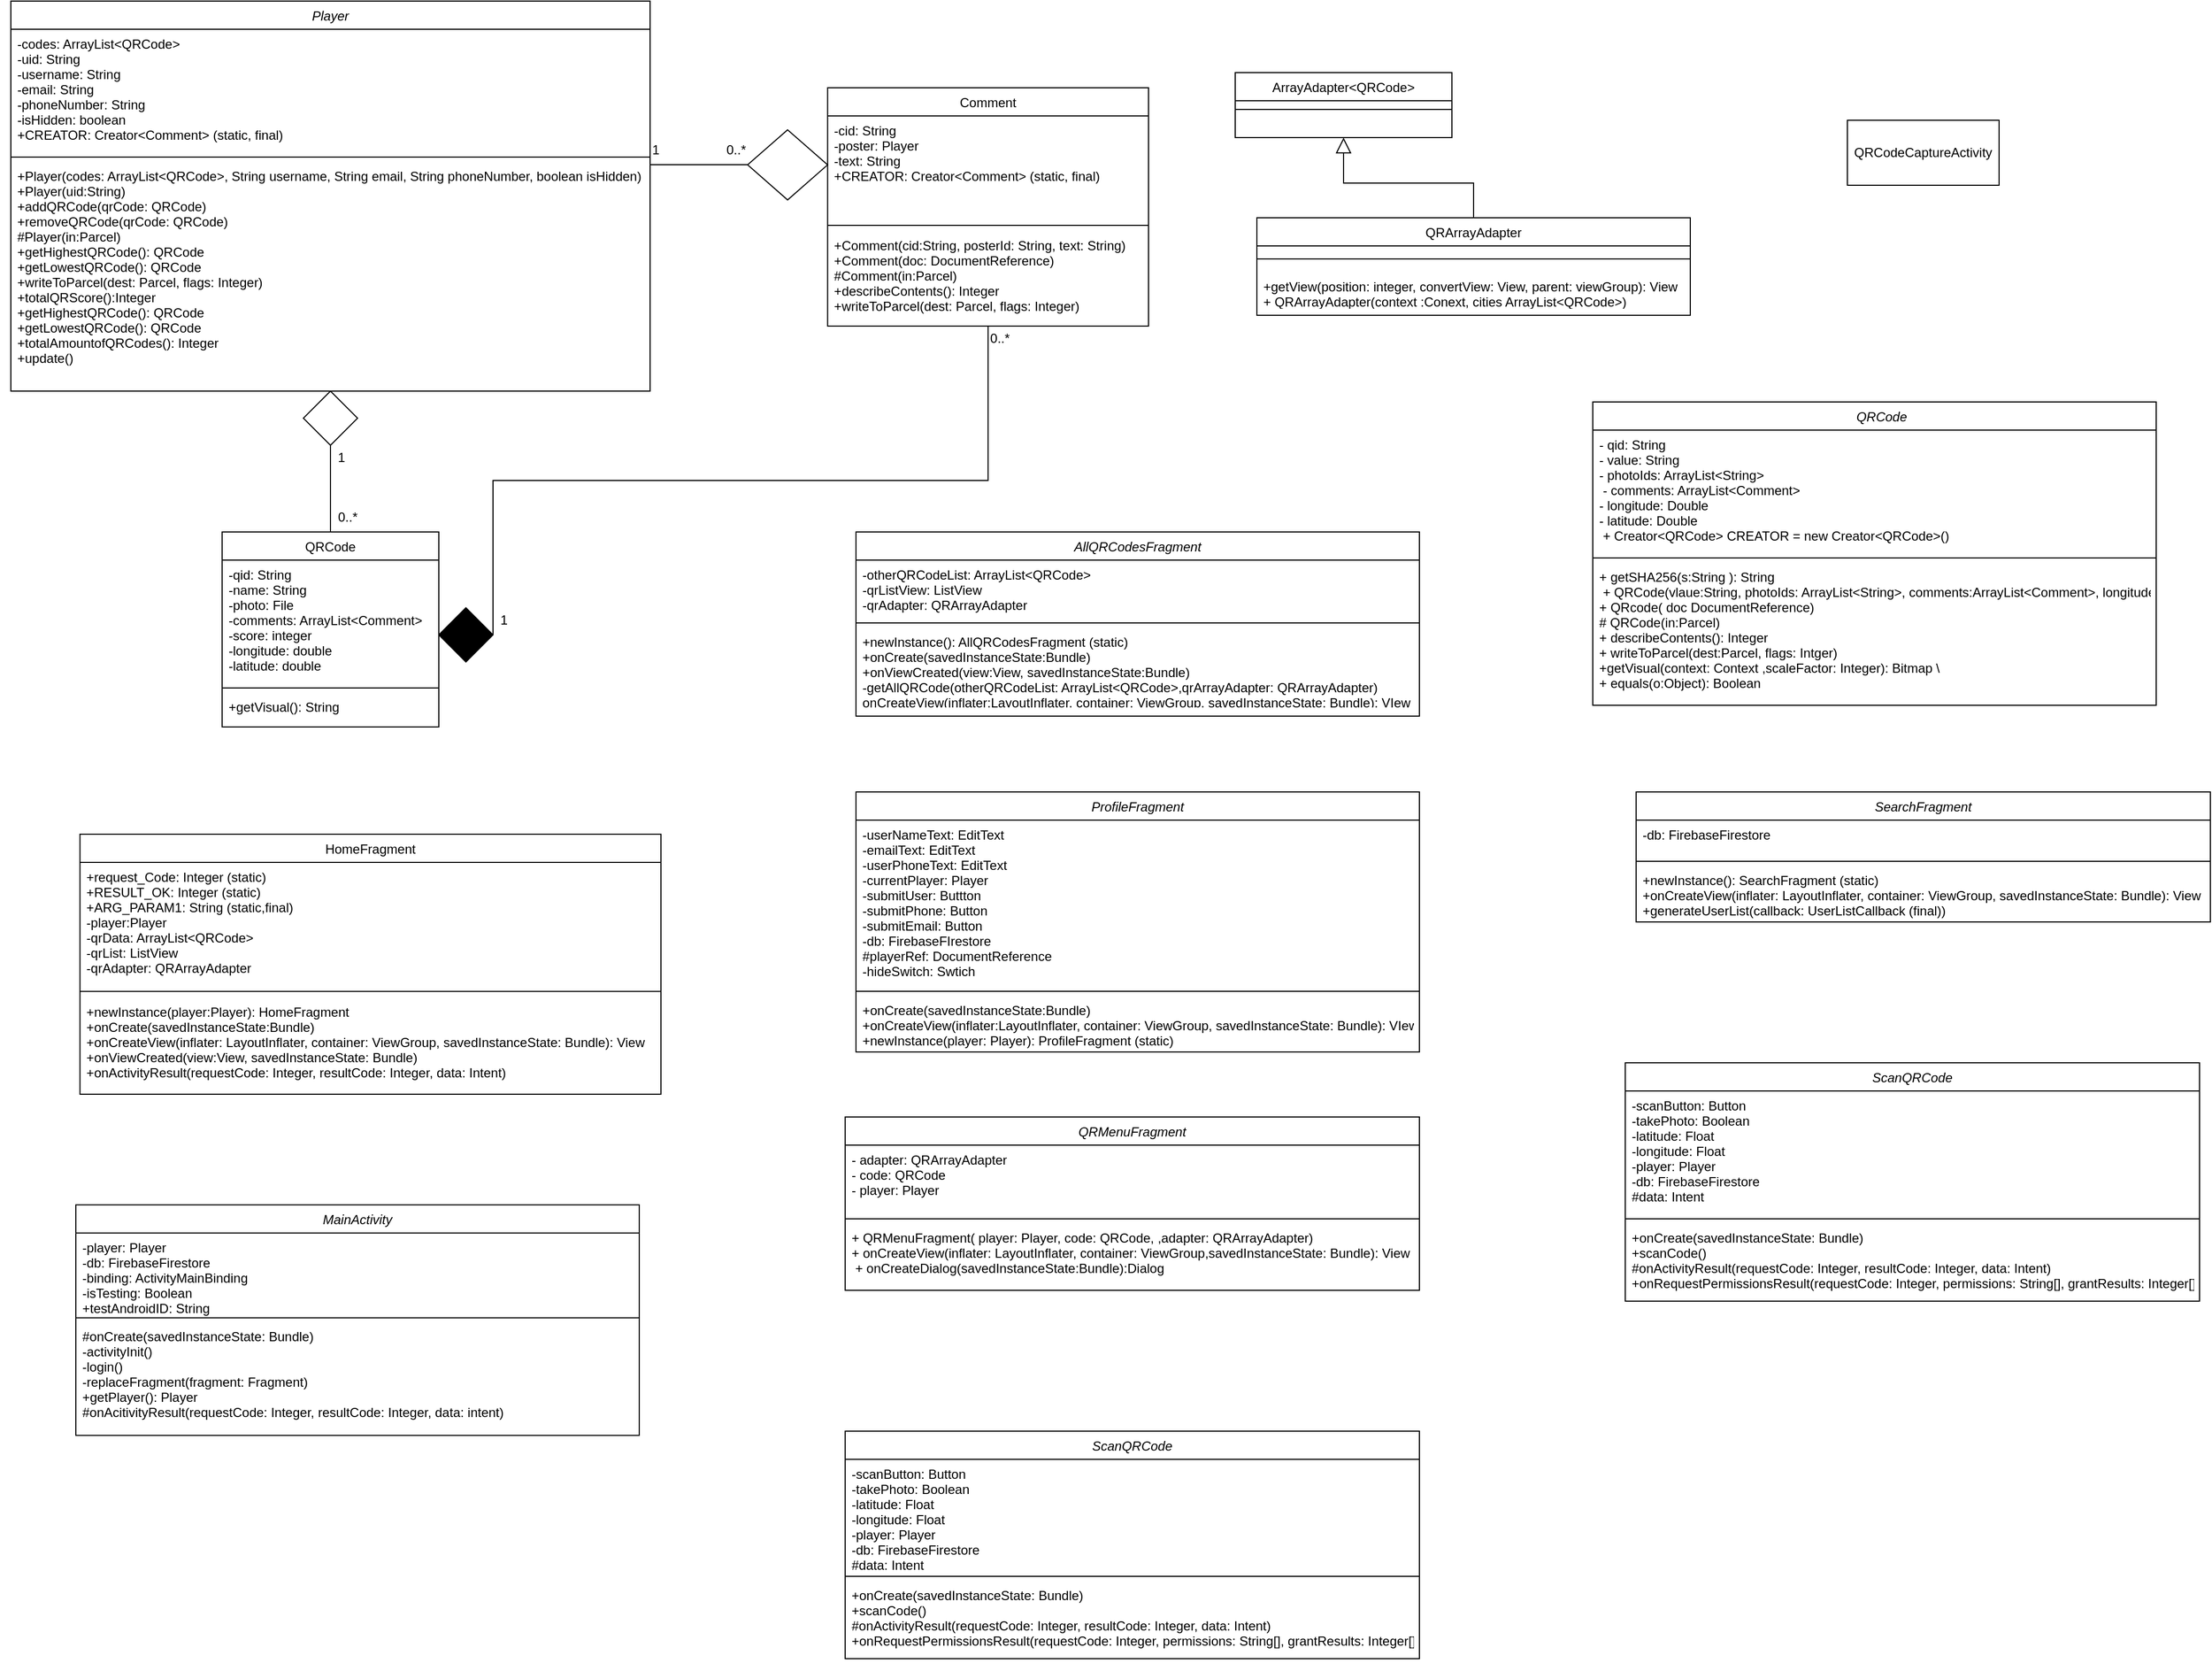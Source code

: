 <mxfile version="20.8.23" type="github">
  <diagram id="C5RBs43oDa-KdzZeNtuy" name="Page-1">
    <mxGraphModel dx="2049" dy="1091" grid="1" gridSize="10" guides="1" tooltips="1" connect="1" arrows="1" fold="1" page="1" pageScale="1" pageWidth="2336" pageHeight="1654" math="0" shadow="0">
      <root>
        <mxCell id="WIyWlLk6GJQsqaUBKTNV-0" />
        <mxCell id="WIyWlLk6GJQsqaUBKTNV-1" parent="WIyWlLk6GJQsqaUBKTNV-0" />
        <mxCell id="zkfFHV4jXpPFQw0GAbJ--6" value="QRCode" style="swimlane;fontStyle=0;align=center;verticalAlign=top;childLayout=stackLayout;horizontal=1;startSize=26;horizontalStack=0;resizeParent=1;resizeLast=0;collapsible=1;marginBottom=0;rounded=0;shadow=0;strokeWidth=1;" parent="WIyWlLk6GJQsqaUBKTNV-1" vertex="1">
          <mxGeometry x="235" y="520" width="200" height="180" as="geometry">
            <mxRectangle x="130" y="380" width="160" height="26" as="alternateBounds" />
          </mxGeometry>
        </mxCell>
        <mxCell id="zkfFHV4jXpPFQw0GAbJ--7" value="-qid: String&#xa;-name: String&#xa;-photo: File&#xa;-comments: ArrayList&lt;Comment&gt;&#xa;-score: integer&#xa;-longitude: double&#xa;-latitude: double" style="text;align=left;verticalAlign=top;spacingLeft=4;spacingRight=4;overflow=hidden;rotatable=0;points=[[0,0.5],[1,0.5]];portConstraint=eastwest;" parent="zkfFHV4jXpPFQw0GAbJ--6" vertex="1">
          <mxGeometry y="26" width="200" height="114" as="geometry" />
        </mxCell>
        <mxCell id="zkfFHV4jXpPFQw0GAbJ--9" value="" style="line;html=1;strokeWidth=1;align=left;verticalAlign=middle;spacingTop=-1;spacingLeft=3;spacingRight=3;rotatable=0;labelPosition=right;points=[];portConstraint=eastwest;" parent="zkfFHV4jXpPFQw0GAbJ--6" vertex="1">
          <mxGeometry y="140" width="200" height="8" as="geometry" />
        </mxCell>
        <mxCell id="wJ786lOBI6JB7BBE6zlU-8" value="+getVisual(): String" style="text;align=left;verticalAlign=top;spacingLeft=4;spacingRight=4;overflow=hidden;rotatable=0;points=[[0,0.5],[1,0.5]];portConstraint=eastwest;" parent="zkfFHV4jXpPFQw0GAbJ--6" vertex="1">
          <mxGeometry y="148" width="200" height="30" as="geometry" />
        </mxCell>
        <mxCell id="zkfFHV4jXpPFQw0GAbJ--26" value="" style="endArrow=none;shadow=0;strokeWidth=1;rounded=0;endFill=0;edgeStyle=elbowEdgeStyle;elbow=vertical;entryX=0;entryY=0.5;entryDx=0;entryDy=0;" parent="WIyWlLk6GJQsqaUBKTNV-1" source="zkfFHV4jXpPFQw0GAbJ--0" target="2BQzIX3aD6I6nqEZA5Km-3" edge="1">
          <mxGeometry x="0.5" y="41" relative="1" as="geometry">
            <mxPoint x="380" y="192" as="sourcePoint" />
            <mxPoint x="750" y="155" as="targetPoint" />
            <mxPoint x="-40" y="32" as="offset" />
          </mxGeometry>
        </mxCell>
        <mxCell id="zkfFHV4jXpPFQw0GAbJ--27" value="1" style="resizable=0;align=left;verticalAlign=bottom;labelBackgroundColor=none;fontSize=12;" parent="zkfFHV4jXpPFQw0GAbJ--26" connectable="0" vertex="1">
          <mxGeometry x="-1" relative="1" as="geometry">
            <mxPoint y="-5" as="offset" />
          </mxGeometry>
        </mxCell>
        <mxCell id="zkfFHV4jXpPFQw0GAbJ--28" value="0..*" style="resizable=0;align=right;verticalAlign=bottom;labelBackgroundColor=none;fontSize=12;" parent="zkfFHV4jXpPFQw0GAbJ--26" connectable="0" vertex="1">
          <mxGeometry x="1" relative="1" as="geometry">
            <mxPoint y="-5" as="offset" />
          </mxGeometry>
        </mxCell>
        <mxCell id="2BQzIX3aD6I6nqEZA5Km-4" value="" style="group" parent="WIyWlLk6GJQsqaUBKTNV-1" vertex="1" connectable="0">
          <mxGeometry x="720" y="110" width="400" height="250" as="geometry" />
        </mxCell>
        <mxCell id="zkfFHV4jXpPFQw0GAbJ--17" value="Comment" style="swimlane;fontStyle=0;align=center;verticalAlign=top;childLayout=stackLayout;horizontal=1;startSize=26;horizontalStack=0;resizeParent=1;resizeLast=0;collapsible=1;marginBottom=0;rounded=0;shadow=0;strokeWidth=1;" parent="2BQzIX3aD6I6nqEZA5Km-4" vertex="1">
          <mxGeometry x="73.81" width="296.19" height="220" as="geometry">
            <mxRectangle x="550" y="140" width="160" height="26" as="alternateBounds" />
          </mxGeometry>
        </mxCell>
        <mxCell id="zkfFHV4jXpPFQw0GAbJ--18" value="-cid: String&#xa;-poster: Player&#xa;-text: String&#xa;+CREATOR: Creator&lt;Comment&gt; (static, final)" style="text;align=left;verticalAlign=top;spacingLeft=4;spacingRight=4;overflow=hidden;rotatable=0;points=[[0,0.5],[1,0.5]];portConstraint=eastwest;" parent="zkfFHV4jXpPFQw0GAbJ--17" vertex="1">
          <mxGeometry y="26" width="296.19" height="95.765" as="geometry" />
        </mxCell>
        <mxCell id="zkfFHV4jXpPFQw0GAbJ--23" value="" style="line;html=1;strokeWidth=1;align=left;verticalAlign=middle;spacingTop=-1;spacingLeft=3;spacingRight=3;rotatable=0;labelPosition=right;points=[];portConstraint=eastwest;" parent="zkfFHV4jXpPFQw0GAbJ--17" vertex="1">
          <mxGeometry y="121.765" width="296.19" height="10.353" as="geometry" />
        </mxCell>
        <mxCell id="8-i2YcRf8_cl_0pRVRHD-7" value="+Comment(cid:String, posterId: String, text: String)&#xa;+Comment(doc: DocumentReference)&#xa;#Comment(in:Parcel)&#xa;+describeContents(): Integer&#xa;+writeToParcel(dest: Parcel, flags: Integer)&#xa;" style="text;align=left;verticalAlign=top;spacingLeft=4;spacingRight=4;overflow=hidden;rotatable=0;points=[[0,0.5],[1,0.5]];portConstraint=eastwest;" vertex="1" parent="zkfFHV4jXpPFQw0GAbJ--17">
          <mxGeometry y="132.118" width="296.19" height="77.88" as="geometry" />
        </mxCell>
        <mxCell id="2BQzIX3aD6I6nqEZA5Km-3" value="" style="rhombus;whiteSpace=wrap;html=1;" parent="2BQzIX3aD6I6nqEZA5Km-4" vertex="1">
          <mxGeometry y="38.824" width="73.81" height="64.706" as="geometry" />
        </mxCell>
        <mxCell id="2BQzIX3aD6I6nqEZA5Km-7" value="" style="endArrow=none;shadow=0;strokeWidth=1;rounded=0;endFill=0;edgeStyle=elbowEdgeStyle;elbow=vertical;entryX=0.5;entryY=1;entryDx=0;entryDy=0;exitX=0.5;exitY=0;exitDx=0;exitDy=0;" parent="WIyWlLk6GJQsqaUBKTNV-1" source="zkfFHV4jXpPFQw0GAbJ--6" target="2BQzIX3aD6I6nqEZA5Km-10" edge="1">
          <mxGeometry x="0.5" y="41" relative="1" as="geometry">
            <mxPoint x="210" y="265" as="sourcePoint" />
            <mxPoint x="330" y="255" as="targetPoint" />
            <mxPoint x="-40" y="32" as="offset" />
          </mxGeometry>
        </mxCell>
        <mxCell id="2BQzIX3aD6I6nqEZA5Km-8" value="0..*" style="resizable=0;align=left;verticalAlign=bottom;labelBackgroundColor=none;fontSize=12;" parent="2BQzIX3aD6I6nqEZA5Km-7" connectable="0" vertex="1">
          <mxGeometry x="-1" relative="1" as="geometry">
            <mxPoint x="5" y="-5" as="offset" />
          </mxGeometry>
        </mxCell>
        <mxCell id="2BQzIX3aD6I6nqEZA5Km-9" value="1" style="resizable=0;align=right;verticalAlign=bottom;labelBackgroundColor=none;fontSize=12;" parent="2BQzIX3aD6I6nqEZA5Km-7" connectable="0" vertex="1">
          <mxGeometry x="1" relative="1" as="geometry">
            <mxPoint x="15" y="20" as="offset" />
          </mxGeometry>
        </mxCell>
        <mxCell id="2BQzIX3aD6I6nqEZA5Km-11" value="" style="group" parent="WIyWlLk6GJQsqaUBKTNV-1" vertex="1" connectable="0">
          <mxGeometry x="40" y="30" width="590" height="360" as="geometry" />
        </mxCell>
        <mxCell id="zkfFHV4jXpPFQw0GAbJ--0" value="Player" style="swimlane;fontStyle=2;align=center;verticalAlign=top;childLayout=stackLayout;horizontal=1;startSize=26;horizontalStack=0;resizeParent=1;resizeLast=0;collapsible=1;marginBottom=0;rounded=0;shadow=0;strokeWidth=1;" parent="2BQzIX3aD6I6nqEZA5Km-11" vertex="1">
          <mxGeometry width="590" height="360" as="geometry">
            <mxRectangle x="220" y="120" width="160" height="26" as="alternateBounds" />
          </mxGeometry>
        </mxCell>
        <mxCell id="zkfFHV4jXpPFQw0GAbJ--1" value="-codes: ArrayList&lt;QRCode&gt;&#xa;-uid: String&#xa;-username: String&#xa;-email: String&#xa;-phoneNumber: String&#xa;-isHidden: boolean&#xa;+CREATOR: Creator&lt;Comment&gt; (static, final)" style="text;align=left;verticalAlign=top;spacingLeft=4;spacingRight=4;overflow=hidden;rotatable=0;points=[[0,0.5],[1,0.5]];portConstraint=eastwest;" parent="zkfFHV4jXpPFQw0GAbJ--0" vertex="1">
          <mxGeometry y="26" width="590" height="114" as="geometry" />
        </mxCell>
        <mxCell id="zkfFHV4jXpPFQw0GAbJ--4" value="" style="line;html=1;strokeWidth=1;align=left;verticalAlign=middle;spacingTop=-1;spacingLeft=3;spacingRight=3;rotatable=0;labelPosition=right;points=[];portConstraint=eastwest;" parent="zkfFHV4jXpPFQw0GAbJ--0" vertex="1">
          <mxGeometry y="140" width="590" height="8" as="geometry" />
        </mxCell>
        <mxCell id="zkfFHV4jXpPFQw0GAbJ--5" value="+Player(codes: ArrayList&lt;QRCode&gt;, String username, String email, String phoneNumber, boolean isHidden)&#xa;+Player(uid:String)&#xa;+addQRCode(qrCode: QRCode)&#xa;+removeQRCode(qrCode: QRCode)&#xa;#Player(in:Parcel)&#xa;+getHighestQRCode(): QRCode&#xa;+getLowestQRCode(): QRCode&#xa;+writeToParcel(dest: Parcel, flags: Integer)&#xa;+totalQRScore():Integer&#xa;+getHighestQRCode(): QRCode&#xa;+getLowestQRCode(): QRCode&#xa;+totalAmountofQRCodes(): Integer&#xa;+update()&#xa;&#xa;" style="text;align=left;verticalAlign=top;spacingLeft=4;spacingRight=4;overflow=hidden;rotatable=0;points=[[0,0.5],[1,0.5]];portConstraint=eastwest;" parent="zkfFHV4jXpPFQw0GAbJ--0" vertex="1">
          <mxGeometry y="148" width="590" height="212" as="geometry" />
        </mxCell>
        <mxCell id="2BQzIX3aD6I6nqEZA5Km-12" value="" style="endArrow=none;shadow=0;strokeWidth=1;rounded=0;endFill=0;edgeStyle=elbowEdgeStyle;elbow=vertical;entryX=1;entryY=0.5;entryDx=0;entryDy=0;exitX=0.5;exitY=1;exitDx=0;exitDy=0;" parent="WIyWlLk6GJQsqaUBKTNV-1" source="zkfFHV4jXpPFQw0GAbJ--17" target="2BQzIX3aD6I6nqEZA5Km-15" edge="1">
          <mxGeometry x="0.5" y="41" relative="1" as="geometry">
            <mxPoint x="760" y="270" as="sourcePoint" />
            <mxPoint x="500" y="485" as="targetPoint" />
            <mxPoint x="-40" y="32" as="offset" />
          </mxGeometry>
        </mxCell>
        <mxCell id="2BQzIX3aD6I6nqEZA5Km-13" value="0..*" style="resizable=0;align=left;verticalAlign=bottom;labelBackgroundColor=none;fontSize=12;" parent="2BQzIX3aD6I6nqEZA5Km-12" connectable="0" vertex="1">
          <mxGeometry x="-1" relative="1" as="geometry">
            <mxPoint y="20" as="offset" />
          </mxGeometry>
        </mxCell>
        <mxCell id="2BQzIX3aD6I6nqEZA5Km-14" value="1" style="resizable=0;align=right;verticalAlign=bottom;labelBackgroundColor=none;fontSize=12;" parent="2BQzIX3aD6I6nqEZA5Km-12" connectable="0" vertex="1">
          <mxGeometry x="1" relative="1" as="geometry">
            <mxPoint x="15" y="-5" as="offset" />
          </mxGeometry>
        </mxCell>
        <mxCell id="2BQzIX3aD6I6nqEZA5Km-15" value="" style="rhombus;whiteSpace=wrap;html=1;fillColor=#000000;" parent="WIyWlLk6GJQsqaUBKTNV-1" vertex="1">
          <mxGeometry x="435" y="590" width="50" height="50" as="geometry" />
        </mxCell>
        <mxCell id="wJ786lOBI6JB7BBE6zlU-0" value="" style="group" parent="WIyWlLk6GJQsqaUBKTNV-1" vertex="1" connectable="0">
          <mxGeometry x="1190" y="230" width="400" height="90" as="geometry" />
        </mxCell>
        <mxCell id="wJ786lOBI6JB7BBE6zlU-1" value="QRArrayAdapter" style="swimlane;fontStyle=0;align=center;verticalAlign=top;childLayout=stackLayout;horizontal=1;startSize=26;horizontalStack=0;resizeParent=1;resizeLast=0;collapsible=1;marginBottom=0;rounded=0;shadow=0;strokeWidth=1;container=0;" parent="wJ786lOBI6JB7BBE6zlU-0" vertex="1">
          <mxGeometry width="400" height="90" as="geometry">
            <mxRectangle x="220" y="120" width="160" height="26" as="alternateBounds" />
          </mxGeometry>
        </mxCell>
        <mxCell id="wJ786lOBI6JB7BBE6zlU-2" value="" style="line;html=1;strokeWidth=1;align=left;verticalAlign=middle;spacingTop=-1;spacingLeft=3;spacingRight=3;rotatable=0;labelPosition=right;points=[];portConstraint=eastwest;container=0;" parent="wJ786lOBI6JB7BBE6zlU-0" vertex="1">
          <mxGeometry y="26" width="400" height="24" as="geometry" />
        </mxCell>
        <mxCell id="wJ786lOBI6JB7BBE6zlU-3" value="+getView(position: integer, convertView: View, parent: viewGroup): View&#xa;+ QRArrayAdapter(context :Conext, cities ArrayList&lt;QRCode&gt;)" style="text;align=left;verticalAlign=top;spacingLeft=4;spacingRight=4;overflow=hidden;rotatable=0;points=[[0,0.5],[1,0.5]];portConstraint=eastwest;container=0;" parent="wJ786lOBI6JB7BBE6zlU-0" vertex="1">
          <mxGeometry y="50" width="400" height="30" as="geometry" />
        </mxCell>
        <mxCell id="wJ786lOBI6JB7BBE6zlU-4" value="" style="group" parent="WIyWlLk6GJQsqaUBKTNV-1" vertex="1" connectable="0">
          <mxGeometry x="1170" y="96" width="200" height="60" as="geometry" />
        </mxCell>
        <mxCell id="wJ786lOBI6JB7BBE6zlU-5" value="ArrayAdapter&lt;QRCode&gt;" style="swimlane;fontStyle=0;align=center;verticalAlign=top;childLayout=stackLayout;horizontal=1;startSize=26;horizontalStack=0;resizeParent=1;resizeLast=0;collapsible=1;marginBottom=0;rounded=0;shadow=0;strokeWidth=1;container=0;" parent="wJ786lOBI6JB7BBE6zlU-4" vertex="1">
          <mxGeometry width="200" height="60" as="geometry">
            <mxRectangle x="220" y="120" width="160" height="26" as="alternateBounds" />
          </mxGeometry>
        </mxCell>
        <mxCell id="wJ786lOBI6JB7BBE6zlU-6" value="" style="line;html=1;strokeWidth=1;align=left;verticalAlign=middle;spacingTop=-1;spacingLeft=3;spacingRight=3;rotatable=0;labelPosition=right;points=[];portConstraint=eastwest;container=0;" parent="wJ786lOBI6JB7BBE6zlU-5" vertex="1">
          <mxGeometry y="26" width="200" height="16" as="geometry" />
        </mxCell>
        <mxCell id="wJ786lOBI6JB7BBE6zlU-7" style="edgeStyle=orthogonalEdgeStyle;rounded=0;orthogonalLoop=1;jettySize=auto;html=1;exitX=0.5;exitY=0;exitDx=0;exitDy=0;entryX=0.5;entryY=1;entryDx=0;entryDy=0;endArrow=block;endFill=0;endSize=12;" parent="WIyWlLk6GJQsqaUBKTNV-1" source="wJ786lOBI6JB7BBE6zlU-1" target="wJ786lOBI6JB7BBE6zlU-5" edge="1">
          <mxGeometry relative="1" as="geometry" />
        </mxCell>
        <mxCell id="8-i2YcRf8_cl_0pRVRHD-8" value="" style="group" vertex="1" connectable="0" parent="WIyWlLk6GJQsqaUBKTNV-1">
          <mxGeometry x="30" y="799" width="610" height="250" as="geometry" />
        </mxCell>
        <mxCell id="8-i2YcRf8_cl_0pRVRHD-9" value="HomeFragment" style="swimlane;fontStyle=0;align=center;verticalAlign=top;childLayout=stackLayout;horizontal=1;startSize=26;horizontalStack=0;resizeParent=1;resizeLast=0;collapsible=1;marginBottom=0;rounded=0;shadow=0;strokeWidth=1;" vertex="1" parent="8-i2YcRf8_cl_0pRVRHD-8">
          <mxGeometry x="73.81" width="536.19" height="240" as="geometry">
            <mxRectangle x="550" y="140" width="160" height="26" as="alternateBounds" />
          </mxGeometry>
        </mxCell>
        <mxCell id="8-i2YcRf8_cl_0pRVRHD-10" value="+request_Code: Integer (static)&#xa;+RESULT_OK: Integer (static)&#xa;+ARG_PARAM1: String (static,final)&#xa;-player:Player&#xa;-qrData: ArrayList&lt;QRCode&gt;&#xa;-qrList: ListView&#xa;-qrAdapter: QRArrayAdapter" style="text;align=left;verticalAlign=top;spacingLeft=4;spacingRight=4;overflow=hidden;rotatable=0;points=[[0,0.5],[1,0.5]];portConstraint=eastwest;" vertex="1" parent="8-i2YcRf8_cl_0pRVRHD-9">
          <mxGeometry y="26" width="536.19" height="114" as="geometry" />
        </mxCell>
        <mxCell id="8-i2YcRf8_cl_0pRVRHD-11" value="" style="line;html=1;strokeWidth=1;align=left;verticalAlign=middle;spacingTop=-1;spacingLeft=3;spacingRight=3;rotatable=0;labelPosition=right;points=[];portConstraint=eastwest;" vertex="1" parent="8-i2YcRf8_cl_0pRVRHD-9">
          <mxGeometry y="140" width="536.19" height="10.353" as="geometry" />
        </mxCell>
        <mxCell id="8-i2YcRf8_cl_0pRVRHD-12" value="+newInstance(player:Player): HomeFragment&#xa;+onCreate(savedInstanceState:Bundle)&#xa;+onCreateView(inflater: LayoutInflater, container: ViewGroup, savedInstanceState: Bundle): View&#xa;+onViewCreated(view:View, savedInstanceState: Bundle)&#xa;+onActivityResult(requestCode: Integer, resultCode: Integer, data: Intent)" style="text;align=left;verticalAlign=top;spacingLeft=4;spacingRight=4;overflow=hidden;rotatable=0;points=[[0,0.5],[1,0.5]];portConstraint=eastwest;" vertex="1" parent="8-i2YcRf8_cl_0pRVRHD-9">
          <mxGeometry y="150.353" width="536.19" height="77.88" as="geometry" />
        </mxCell>
        <mxCell id="8-i2YcRf8_cl_0pRVRHD-20" value="" style="group" vertex="1" connectable="0" parent="WIyWlLk6GJQsqaUBKTNV-1">
          <mxGeometry x="50" y="890" width="570" height="480" as="geometry" />
        </mxCell>
        <mxCell id="8-i2YcRf8_cl_0pRVRHD-25" value="" style="group" vertex="1" connectable="0" parent="8-i2YcRf8_cl_0pRVRHD-20">
          <mxGeometry x="60" y="179.999" width="520" height="311.111" as="geometry" />
        </mxCell>
        <mxCell id="8-i2YcRf8_cl_0pRVRHD-26" value="MainActivity" style="swimlane;fontStyle=2;align=center;verticalAlign=top;childLayout=stackLayout;horizontal=1;startSize=26;horizontalStack=0;resizeParent=1;resizeLast=0;collapsible=1;marginBottom=0;rounded=0;shadow=0;strokeWidth=1;" vertex="1" parent="8-i2YcRf8_cl_0pRVRHD-25">
          <mxGeometry x="-10" y="71.111" width="520" height="212.703" as="geometry">
            <mxRectangle x="220" y="120" width="160" height="26" as="alternateBounds" />
          </mxGeometry>
        </mxCell>
        <mxCell id="8-i2YcRf8_cl_0pRVRHD-27" value="-player: Player&#xa;-db: FirebaseFirestore&#xa;-binding: ActivityMainBinding&#xa;-isTesting: Boolean&#xa;+testAndroidID: String&#xa;" style="text;align=left;verticalAlign=top;spacingLeft=4;spacingRight=4;overflow=hidden;rotatable=0;points=[[0,0.5],[1,0.5]];portConstraint=eastwest;" vertex="1" parent="8-i2YcRf8_cl_0pRVRHD-26">
          <mxGeometry y="26" width="520" height="74.667" as="geometry" />
        </mxCell>
        <mxCell id="8-i2YcRf8_cl_0pRVRHD-28" value="" style="line;html=1;strokeWidth=1;align=left;verticalAlign=middle;spacingTop=-1;spacingLeft=3;spacingRight=3;rotatable=0;labelPosition=right;points=[];portConstraint=eastwest;" vertex="1" parent="8-i2YcRf8_cl_0pRVRHD-26">
          <mxGeometry y="100.667" width="520" height="7.111" as="geometry" />
        </mxCell>
        <mxCell id="8-i2YcRf8_cl_0pRVRHD-29" value="#onCreate(savedInstanceState: Bundle)&#xa;-activityInit()&#xa;-login()&#xa;-replaceFragment(fragment: Fragment)&#xa;+getPlayer(): Player&#xa;#onAcitivityResult(requestCode: Integer, resultCode: Integer, data: intent)" style="text;align=left;verticalAlign=top;spacingLeft=4;spacingRight=4;overflow=hidden;rotatable=0;points=[[0,0.5],[1,0.5]];portConstraint=eastwest;fontStyle=0" vertex="1" parent="8-i2YcRf8_cl_0pRVRHD-26">
          <mxGeometry y="107.778" width="520" height="90.667" as="geometry" />
        </mxCell>
        <mxCell id="8-i2YcRf8_cl_0pRVRHD-21" value="AllQRCodesFragment" style="swimlane;fontStyle=2;align=center;verticalAlign=top;childLayout=stackLayout;horizontal=1;startSize=26;horizontalStack=0;resizeParent=1;resizeLast=0;collapsible=1;marginBottom=0;rounded=0;shadow=0;strokeWidth=1;" vertex="1" parent="WIyWlLk6GJQsqaUBKTNV-1">
          <mxGeometry x="820" y="520" width="520.0" height="170" as="geometry">
            <mxRectangle x="220" y="120" width="160" height="26" as="alternateBounds" />
          </mxGeometry>
        </mxCell>
        <mxCell id="8-i2YcRf8_cl_0pRVRHD-22" value="-otherQRCodeList: ArrayList&lt;QRCode&gt;&#xa;-qrListView: ListView&#xa;-qrAdapter: QRArrayAdapter&#xa;&#xa;" style="text;align=left;verticalAlign=top;spacingLeft=4;spacingRight=4;overflow=hidden;rotatable=0;points=[[0,0.5],[1,0.5]];portConstraint=eastwest;" vertex="1" parent="8-i2YcRf8_cl_0pRVRHD-21">
          <mxGeometry y="26" width="520.0" height="54" as="geometry" />
        </mxCell>
        <mxCell id="8-i2YcRf8_cl_0pRVRHD-23" value="" style="line;html=1;strokeWidth=1;align=left;verticalAlign=middle;spacingTop=-1;spacingLeft=3;spacingRight=3;rotatable=0;labelPosition=right;points=[];portConstraint=eastwest;" vertex="1" parent="8-i2YcRf8_cl_0pRVRHD-21">
          <mxGeometry y="80" width="520.0" height="8" as="geometry" />
        </mxCell>
        <mxCell id="8-i2YcRf8_cl_0pRVRHD-24" value="+newInstance(): AllQRCodesFragment (static)&#xa;+onCreate(savedInstanceState:Bundle)&#xa;+onViewCreated(view:View, savedInstanceState:Bundle)&#xa;-getAllQRCode(otherQRCodeList: ArrayList&lt;QRCode&gt;,qrArrayAdapter: QRArrayAdapter)&#xa;onCreateView(inflater:LayoutInflater, container: ViewGroup, savedInstanceState: Bundle): VIew&#xa;" style="text;align=left;verticalAlign=top;spacingLeft=4;spacingRight=4;overflow=hidden;rotatable=0;points=[[0,0.5],[1,0.5]];portConstraint=eastwest;fontStyle=0" vertex="1" parent="8-i2YcRf8_cl_0pRVRHD-21">
          <mxGeometry y="88" width="520.0" height="70" as="geometry" />
        </mxCell>
        <mxCell id="8-i2YcRf8_cl_0pRVRHD-34" value="ProfileFragment" style="swimlane;fontStyle=2;align=center;verticalAlign=top;childLayout=stackLayout;horizontal=1;startSize=26;horizontalStack=0;resizeParent=1;resizeLast=0;collapsible=1;marginBottom=0;rounded=0;shadow=0;strokeWidth=1;" vertex="1" parent="WIyWlLk6GJQsqaUBKTNV-1">
          <mxGeometry x="820" y="760" width="520" height="240" as="geometry">
            <mxRectangle x="220" y="120" width="160" height="26" as="alternateBounds" />
          </mxGeometry>
        </mxCell>
        <mxCell id="8-i2YcRf8_cl_0pRVRHD-35" value="-userNameText: EditText&#xa;-emailText: EditText&#xa;-userPhoneText: EditText&#xa;-currentPlayer: Player&#xa;-submitUser: Buttton&#xa;-submitPhone: Button&#xa;-submitEmail: Button&#xa;-db: FirebaseFIrestore&#xa;#playerRef: DocumentReference&#xa;-hideSwitch: Swtich" style="text;align=left;verticalAlign=top;spacingLeft=4;spacingRight=4;overflow=hidden;rotatable=0;points=[[0,0.5],[1,0.5]];portConstraint=eastwest;" vertex="1" parent="8-i2YcRf8_cl_0pRVRHD-34">
          <mxGeometry y="26" width="520" height="154" as="geometry" />
        </mxCell>
        <mxCell id="8-i2YcRf8_cl_0pRVRHD-36" value="" style="line;html=1;strokeWidth=1;align=left;verticalAlign=middle;spacingTop=-1;spacingLeft=3;spacingRight=3;rotatable=0;labelPosition=right;points=[];portConstraint=eastwest;" vertex="1" parent="8-i2YcRf8_cl_0pRVRHD-34">
          <mxGeometry y="180" width="520" height="8" as="geometry" />
        </mxCell>
        <mxCell id="8-i2YcRf8_cl_0pRVRHD-37" value="+onCreate(savedInstanceState:Bundle)&#xa;+onCreateView(inflater:LayoutInflater, container: ViewGroup, savedInstanceState: Bundle): VIew&#xa;+newInstance(player: Player): ProfileFragment (static)&#xa; " style="text;align=left;verticalAlign=top;spacingLeft=4;spacingRight=4;overflow=hidden;rotatable=0;points=[[0,0.5],[1,0.5]];portConstraint=eastwest;fontStyle=0" vertex="1" parent="8-i2YcRf8_cl_0pRVRHD-34">
          <mxGeometry y="188" width="520" height="52" as="geometry" />
        </mxCell>
        <mxCell id="2BQzIX3aD6I6nqEZA5Km-10" value="" style="rhombus;whiteSpace=wrap;html=1;" parent="WIyWlLk6GJQsqaUBKTNV-1" vertex="1">
          <mxGeometry x="310" y="390" width="50" height="50" as="geometry" />
        </mxCell>
        <mxCell id="8-i2YcRf8_cl_0pRVRHD-50" value="QRCodeCaptureActivity" style="whiteSpace=wrap;html=1;" vertex="1" parent="WIyWlLk6GJQsqaUBKTNV-1">
          <mxGeometry x="1735" y="140" width="140" height="60" as="geometry" />
        </mxCell>
        <mxCell id="8-i2YcRf8_cl_0pRVRHD-53" value="    QRCode" style="swimlane;fontStyle=2;align=center;verticalAlign=top;childLayout=stackLayout;horizontal=1;startSize=26;horizontalStack=0;resizeParent=1;resizeLast=0;collapsible=1;marginBottom=0;rounded=0;shadow=0;strokeWidth=1;" vertex="1" parent="WIyWlLk6GJQsqaUBKTNV-1">
          <mxGeometry x="1500" y="400" width="520" height="280" as="geometry">
            <mxRectangle x="220" y="120" width="160" height="26" as="alternateBounds" />
          </mxGeometry>
        </mxCell>
        <mxCell id="8-i2YcRf8_cl_0pRVRHD-54" value="- qid: String&#xa;- value: String&#xa;- photoIds: ArrayList&lt;String&gt; &#xa; - comments: ArrayList&lt;Comment&gt; &#xa;- longitude: Double&#xa;- latitude: Double&#xa; + Creator&lt;QRCode&gt; CREATOR = new Creator&lt;QRCode&gt;()&#xa;" style="text;align=left;verticalAlign=top;spacingLeft=4;spacingRight=4;overflow=hidden;rotatable=0;points=[[0,0.5],[1,0.5]];portConstraint=eastwest;" vertex="1" parent="8-i2YcRf8_cl_0pRVRHD-53">
          <mxGeometry y="26" width="520" height="114" as="geometry" />
        </mxCell>
        <mxCell id="8-i2YcRf8_cl_0pRVRHD-55" value="" style="line;html=1;strokeWidth=1;align=left;verticalAlign=middle;spacingTop=-1;spacingLeft=3;spacingRight=3;rotatable=0;labelPosition=right;points=[];portConstraint=eastwest;" vertex="1" parent="8-i2YcRf8_cl_0pRVRHD-53">
          <mxGeometry y="140" width="520" height="8" as="geometry" />
        </mxCell>
        <mxCell id="8-i2YcRf8_cl_0pRVRHD-56" value="+ getSHA256(s:String ): String&#xa; + QRCode(vlaue:String, photoIds: ArrayList&lt;String&gt;, comments:ArrayList&lt;Comment&gt;, longitude: Double, latitude: Double  )&#xa;+ QRcode( doc DocumentReference)&#xa;#  QRCode(in:Parcel)&#xa;+  describeContents(): Integer&#xa;+  writeToParcel(dest:Parcel, flags: Intger)&#xa;+getVisual(context: Context ,scaleFactor: Integer): Bitmap \&#xa;+ equals(o:Object): Boolean" style="text;align=left;verticalAlign=top;spacingLeft=4;spacingRight=4;overflow=hidden;rotatable=0;points=[[0,0.5],[1,0.5]];portConstraint=eastwest;fontStyle=0" vertex="1" parent="8-i2YcRf8_cl_0pRVRHD-53">
          <mxGeometry y="148" width="520" height="132" as="geometry" />
        </mxCell>
        <mxCell id="8-i2YcRf8_cl_0pRVRHD-57" value="QRMenuFragment" style="swimlane;fontStyle=2;align=center;verticalAlign=top;childLayout=stackLayout;horizontal=1;startSize=26;horizontalStack=0;resizeParent=1;resizeLast=0;collapsible=1;marginBottom=0;rounded=0;shadow=0;strokeWidth=1;" vertex="1" parent="WIyWlLk6GJQsqaUBKTNV-1">
          <mxGeometry x="810" y="1060" width="530" height="160" as="geometry">
            <mxRectangle x="220" y="120" width="160" height="26" as="alternateBounds" />
          </mxGeometry>
        </mxCell>
        <mxCell id="8-i2YcRf8_cl_0pRVRHD-58" value="- adapter:  QRArrayAdapter&#xa;- code: QRCode&#xa;- player: Player" style="text;align=left;verticalAlign=top;spacingLeft=4;spacingRight=4;overflow=hidden;rotatable=0;points=[[0,0.5],[1,0.5]];portConstraint=eastwest;" vertex="1" parent="8-i2YcRf8_cl_0pRVRHD-57">
          <mxGeometry y="26" width="530" height="64" as="geometry" />
        </mxCell>
        <mxCell id="8-i2YcRf8_cl_0pRVRHD-59" value="" style="line;html=1;strokeWidth=1;align=left;verticalAlign=middle;spacingTop=-1;spacingLeft=3;spacingRight=3;rotatable=0;labelPosition=right;points=[];portConstraint=eastwest;" vertex="1" parent="8-i2YcRf8_cl_0pRVRHD-57">
          <mxGeometry y="90" width="530" height="8" as="geometry" />
        </mxCell>
        <mxCell id="8-i2YcRf8_cl_0pRVRHD-60" value="+ QRMenuFragment( player: Player, code: QRCode, ,adapter: QRArrayAdapter)&#xa;+ onCreateView(inflater: LayoutInflater, container:  ViewGroup,savedInstanceState: Bundle): View&#xa; + onCreateDialog(savedInstanceState:Bundle):Dialog&#xa; " style="text;align=left;verticalAlign=top;spacingLeft=4;spacingRight=4;overflow=hidden;rotatable=0;points=[[0,0.5],[1,0.5]];portConstraint=eastwest;fontStyle=0" vertex="1" parent="8-i2YcRf8_cl_0pRVRHD-57">
          <mxGeometry y="98" width="530" height="62" as="geometry" />
        </mxCell>
        <mxCell id="8-i2YcRf8_cl_0pRVRHD-61" value="ScanQRCode" style="swimlane;fontStyle=2;align=center;verticalAlign=top;childLayout=stackLayout;horizontal=1;startSize=26;horizontalStack=0;resizeParent=1;resizeLast=0;collapsible=1;marginBottom=0;rounded=0;shadow=0;strokeWidth=1;" vertex="1" parent="WIyWlLk6GJQsqaUBKTNV-1">
          <mxGeometry x="810" y="1350" width="530" height="210" as="geometry">
            <mxRectangle x="220" y="120" width="160" height="26" as="alternateBounds" />
          </mxGeometry>
        </mxCell>
        <mxCell id="8-i2YcRf8_cl_0pRVRHD-62" value="-scanButton: Button&#xa;-takePhoto: Boolean&#xa;-latitude: Float&#xa;-longitude: Float&#xa;-player: Player&#xa;-db: FirebaseFirestore&#xa;#data: Intent" style="text;align=left;verticalAlign=top;spacingLeft=4;spacingRight=4;overflow=hidden;rotatable=0;points=[[0,0.5],[1,0.5]];portConstraint=eastwest;" vertex="1" parent="8-i2YcRf8_cl_0pRVRHD-61">
          <mxGeometry y="26" width="530" height="104" as="geometry" />
        </mxCell>
        <mxCell id="8-i2YcRf8_cl_0pRVRHD-63" value="" style="line;html=1;strokeWidth=1;align=left;verticalAlign=middle;spacingTop=-1;spacingLeft=3;spacingRight=3;rotatable=0;labelPosition=right;points=[];portConstraint=eastwest;" vertex="1" parent="8-i2YcRf8_cl_0pRVRHD-61">
          <mxGeometry y="130" width="530" height="8" as="geometry" />
        </mxCell>
        <mxCell id="8-i2YcRf8_cl_0pRVRHD-64" value="+onCreate(savedInstanceState: Bundle)&#xa;+scanCode()&#xa;#onActivityResult(requestCode: Integer, resultCode: Integer, data: Intent)&#xa;+onRequestPermissionsResult(requestCode: Integer, permissions: String[], grantResults: Integer[])" style="text;align=left;verticalAlign=top;spacingLeft=4;spacingRight=4;overflow=hidden;rotatable=0;points=[[0,0.5],[1,0.5]];portConstraint=eastwest;fontStyle=0" vertex="1" parent="8-i2YcRf8_cl_0pRVRHD-61">
          <mxGeometry y="138" width="530" height="72" as="geometry" />
        </mxCell>
        <mxCell id="8-i2YcRf8_cl_0pRVRHD-65" value="SearchFragment" style="swimlane;fontStyle=2;align=center;verticalAlign=top;childLayout=stackLayout;horizontal=1;startSize=26;horizontalStack=0;resizeParent=1;resizeLast=0;collapsible=1;marginBottom=0;rounded=0;shadow=0;strokeWidth=1;" vertex="1" parent="WIyWlLk6GJQsqaUBKTNV-1">
          <mxGeometry x="1540" y="760" width="530" height="120" as="geometry">
            <mxRectangle x="220" y="120" width="160" height="26" as="alternateBounds" />
          </mxGeometry>
        </mxCell>
        <mxCell id="8-i2YcRf8_cl_0pRVRHD-66" value="-db: FirebaseFirestore&#xa;" style="text;align=left;verticalAlign=top;spacingLeft=4;spacingRight=4;overflow=hidden;rotatable=0;points=[[0,0.5],[1,0.5]];portConstraint=eastwest;" vertex="1" parent="8-i2YcRf8_cl_0pRVRHD-65">
          <mxGeometry y="26" width="530" height="34" as="geometry" />
        </mxCell>
        <mxCell id="8-i2YcRf8_cl_0pRVRHD-67" value="" style="line;html=1;strokeWidth=1;align=left;verticalAlign=middle;spacingTop=-1;spacingLeft=3;spacingRight=3;rotatable=0;labelPosition=right;points=[];portConstraint=eastwest;" vertex="1" parent="8-i2YcRf8_cl_0pRVRHD-65">
          <mxGeometry y="60" width="530" height="8" as="geometry" />
        </mxCell>
        <mxCell id="8-i2YcRf8_cl_0pRVRHD-68" value="+newInstance(): SearchFragment (static)&#xa;+onCreateView(inflater: LayoutInflater, container: ViewGroup, savedInstanceState: Bundle): View&#xa;+generateUserList(callback: UserListCallback (final))" style="text;align=left;verticalAlign=top;spacingLeft=4;spacingRight=4;overflow=hidden;rotatable=0;points=[[0,0.5],[1,0.5]];portConstraint=eastwest;fontStyle=0" vertex="1" parent="8-i2YcRf8_cl_0pRVRHD-65">
          <mxGeometry y="68" width="530" height="52" as="geometry" />
        </mxCell>
        <mxCell id="8-i2YcRf8_cl_0pRVRHD-69" value="ScanQRCode" style="swimlane;fontStyle=2;align=center;verticalAlign=top;childLayout=stackLayout;horizontal=1;startSize=26;horizontalStack=0;resizeParent=1;resizeLast=0;collapsible=1;marginBottom=0;rounded=0;shadow=0;strokeWidth=1;" vertex="1" parent="WIyWlLk6GJQsqaUBKTNV-1">
          <mxGeometry x="1530" y="1010" width="530" height="220" as="geometry">
            <mxRectangle x="220" y="120" width="160" height="26" as="alternateBounds" />
          </mxGeometry>
        </mxCell>
        <mxCell id="8-i2YcRf8_cl_0pRVRHD-70" value="-scanButton: Button&#xa;-takePhoto: Boolean&#xa;-latitude: Float&#xa;-longitude: Float&#xa;-player: Player&#xa;-db: FirebaseFirestore&#xa;#data: Intent" style="text;align=left;verticalAlign=top;spacingLeft=4;spacingRight=4;overflow=hidden;rotatable=0;points=[[0,0.5],[1,0.5]];portConstraint=eastwest;" vertex="1" parent="8-i2YcRf8_cl_0pRVRHD-69">
          <mxGeometry y="26" width="530" height="114" as="geometry" />
        </mxCell>
        <mxCell id="8-i2YcRf8_cl_0pRVRHD-71" value="" style="line;html=1;strokeWidth=1;align=left;verticalAlign=middle;spacingTop=-1;spacingLeft=3;spacingRight=3;rotatable=0;labelPosition=right;points=[];portConstraint=eastwest;" vertex="1" parent="8-i2YcRf8_cl_0pRVRHD-69">
          <mxGeometry y="140" width="530" height="8" as="geometry" />
        </mxCell>
        <mxCell id="8-i2YcRf8_cl_0pRVRHD-72" value="+onCreate(savedInstanceState: Bundle)&#xa;+scanCode()&#xa;#onActivityResult(requestCode: Integer, resultCode: Integer, data: Intent)&#xa;+onRequestPermissionsResult(requestCode: Integer, permissions: String[], grantResults: Integer[])&#xa; " style="text;align=left;verticalAlign=top;spacingLeft=4;spacingRight=4;overflow=hidden;rotatable=0;points=[[0,0.5],[1,0.5]];portConstraint=eastwest;fontStyle=0" vertex="1" parent="8-i2YcRf8_cl_0pRVRHD-69">
          <mxGeometry y="148" width="530" height="72" as="geometry" />
        </mxCell>
      </root>
    </mxGraphModel>
  </diagram>
</mxfile>

